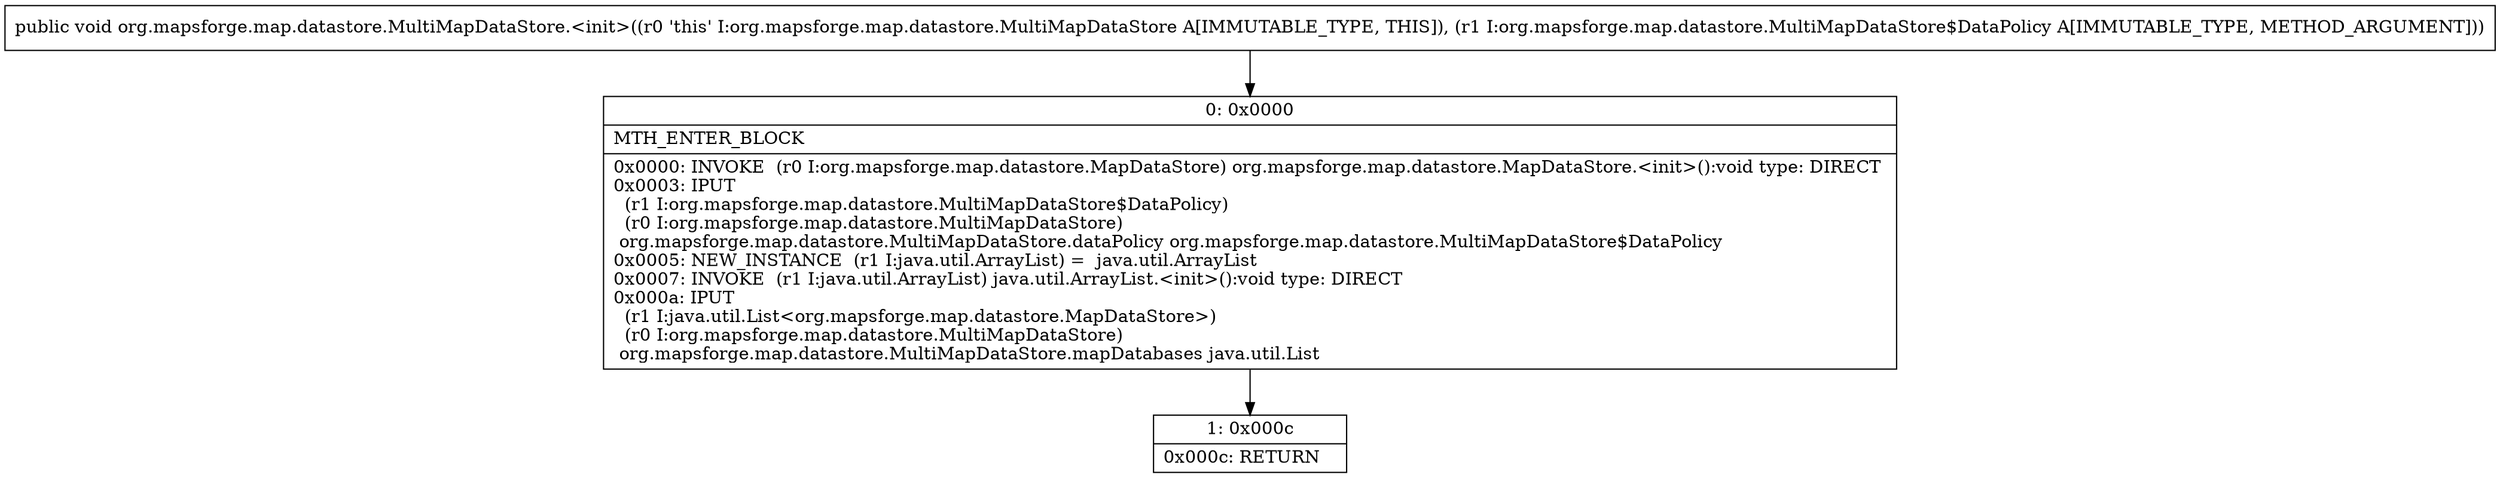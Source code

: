 digraph "CFG fororg.mapsforge.map.datastore.MultiMapDataStore.\<init\>(Lorg\/mapsforge\/map\/datastore\/MultiMapDataStore$DataPolicy;)V" {
Node_0 [shape=record,label="{0\:\ 0x0000|MTH_ENTER_BLOCK\l|0x0000: INVOKE  (r0 I:org.mapsforge.map.datastore.MapDataStore) org.mapsforge.map.datastore.MapDataStore.\<init\>():void type: DIRECT \l0x0003: IPUT  \l  (r1 I:org.mapsforge.map.datastore.MultiMapDataStore$DataPolicy)\l  (r0 I:org.mapsforge.map.datastore.MultiMapDataStore)\l org.mapsforge.map.datastore.MultiMapDataStore.dataPolicy org.mapsforge.map.datastore.MultiMapDataStore$DataPolicy \l0x0005: NEW_INSTANCE  (r1 I:java.util.ArrayList) =  java.util.ArrayList \l0x0007: INVOKE  (r1 I:java.util.ArrayList) java.util.ArrayList.\<init\>():void type: DIRECT \l0x000a: IPUT  \l  (r1 I:java.util.List\<org.mapsforge.map.datastore.MapDataStore\>)\l  (r0 I:org.mapsforge.map.datastore.MultiMapDataStore)\l org.mapsforge.map.datastore.MultiMapDataStore.mapDatabases java.util.List \l}"];
Node_1 [shape=record,label="{1\:\ 0x000c|0x000c: RETURN   \l}"];
MethodNode[shape=record,label="{public void org.mapsforge.map.datastore.MultiMapDataStore.\<init\>((r0 'this' I:org.mapsforge.map.datastore.MultiMapDataStore A[IMMUTABLE_TYPE, THIS]), (r1 I:org.mapsforge.map.datastore.MultiMapDataStore$DataPolicy A[IMMUTABLE_TYPE, METHOD_ARGUMENT])) }"];
MethodNode -> Node_0;
Node_0 -> Node_1;
}

